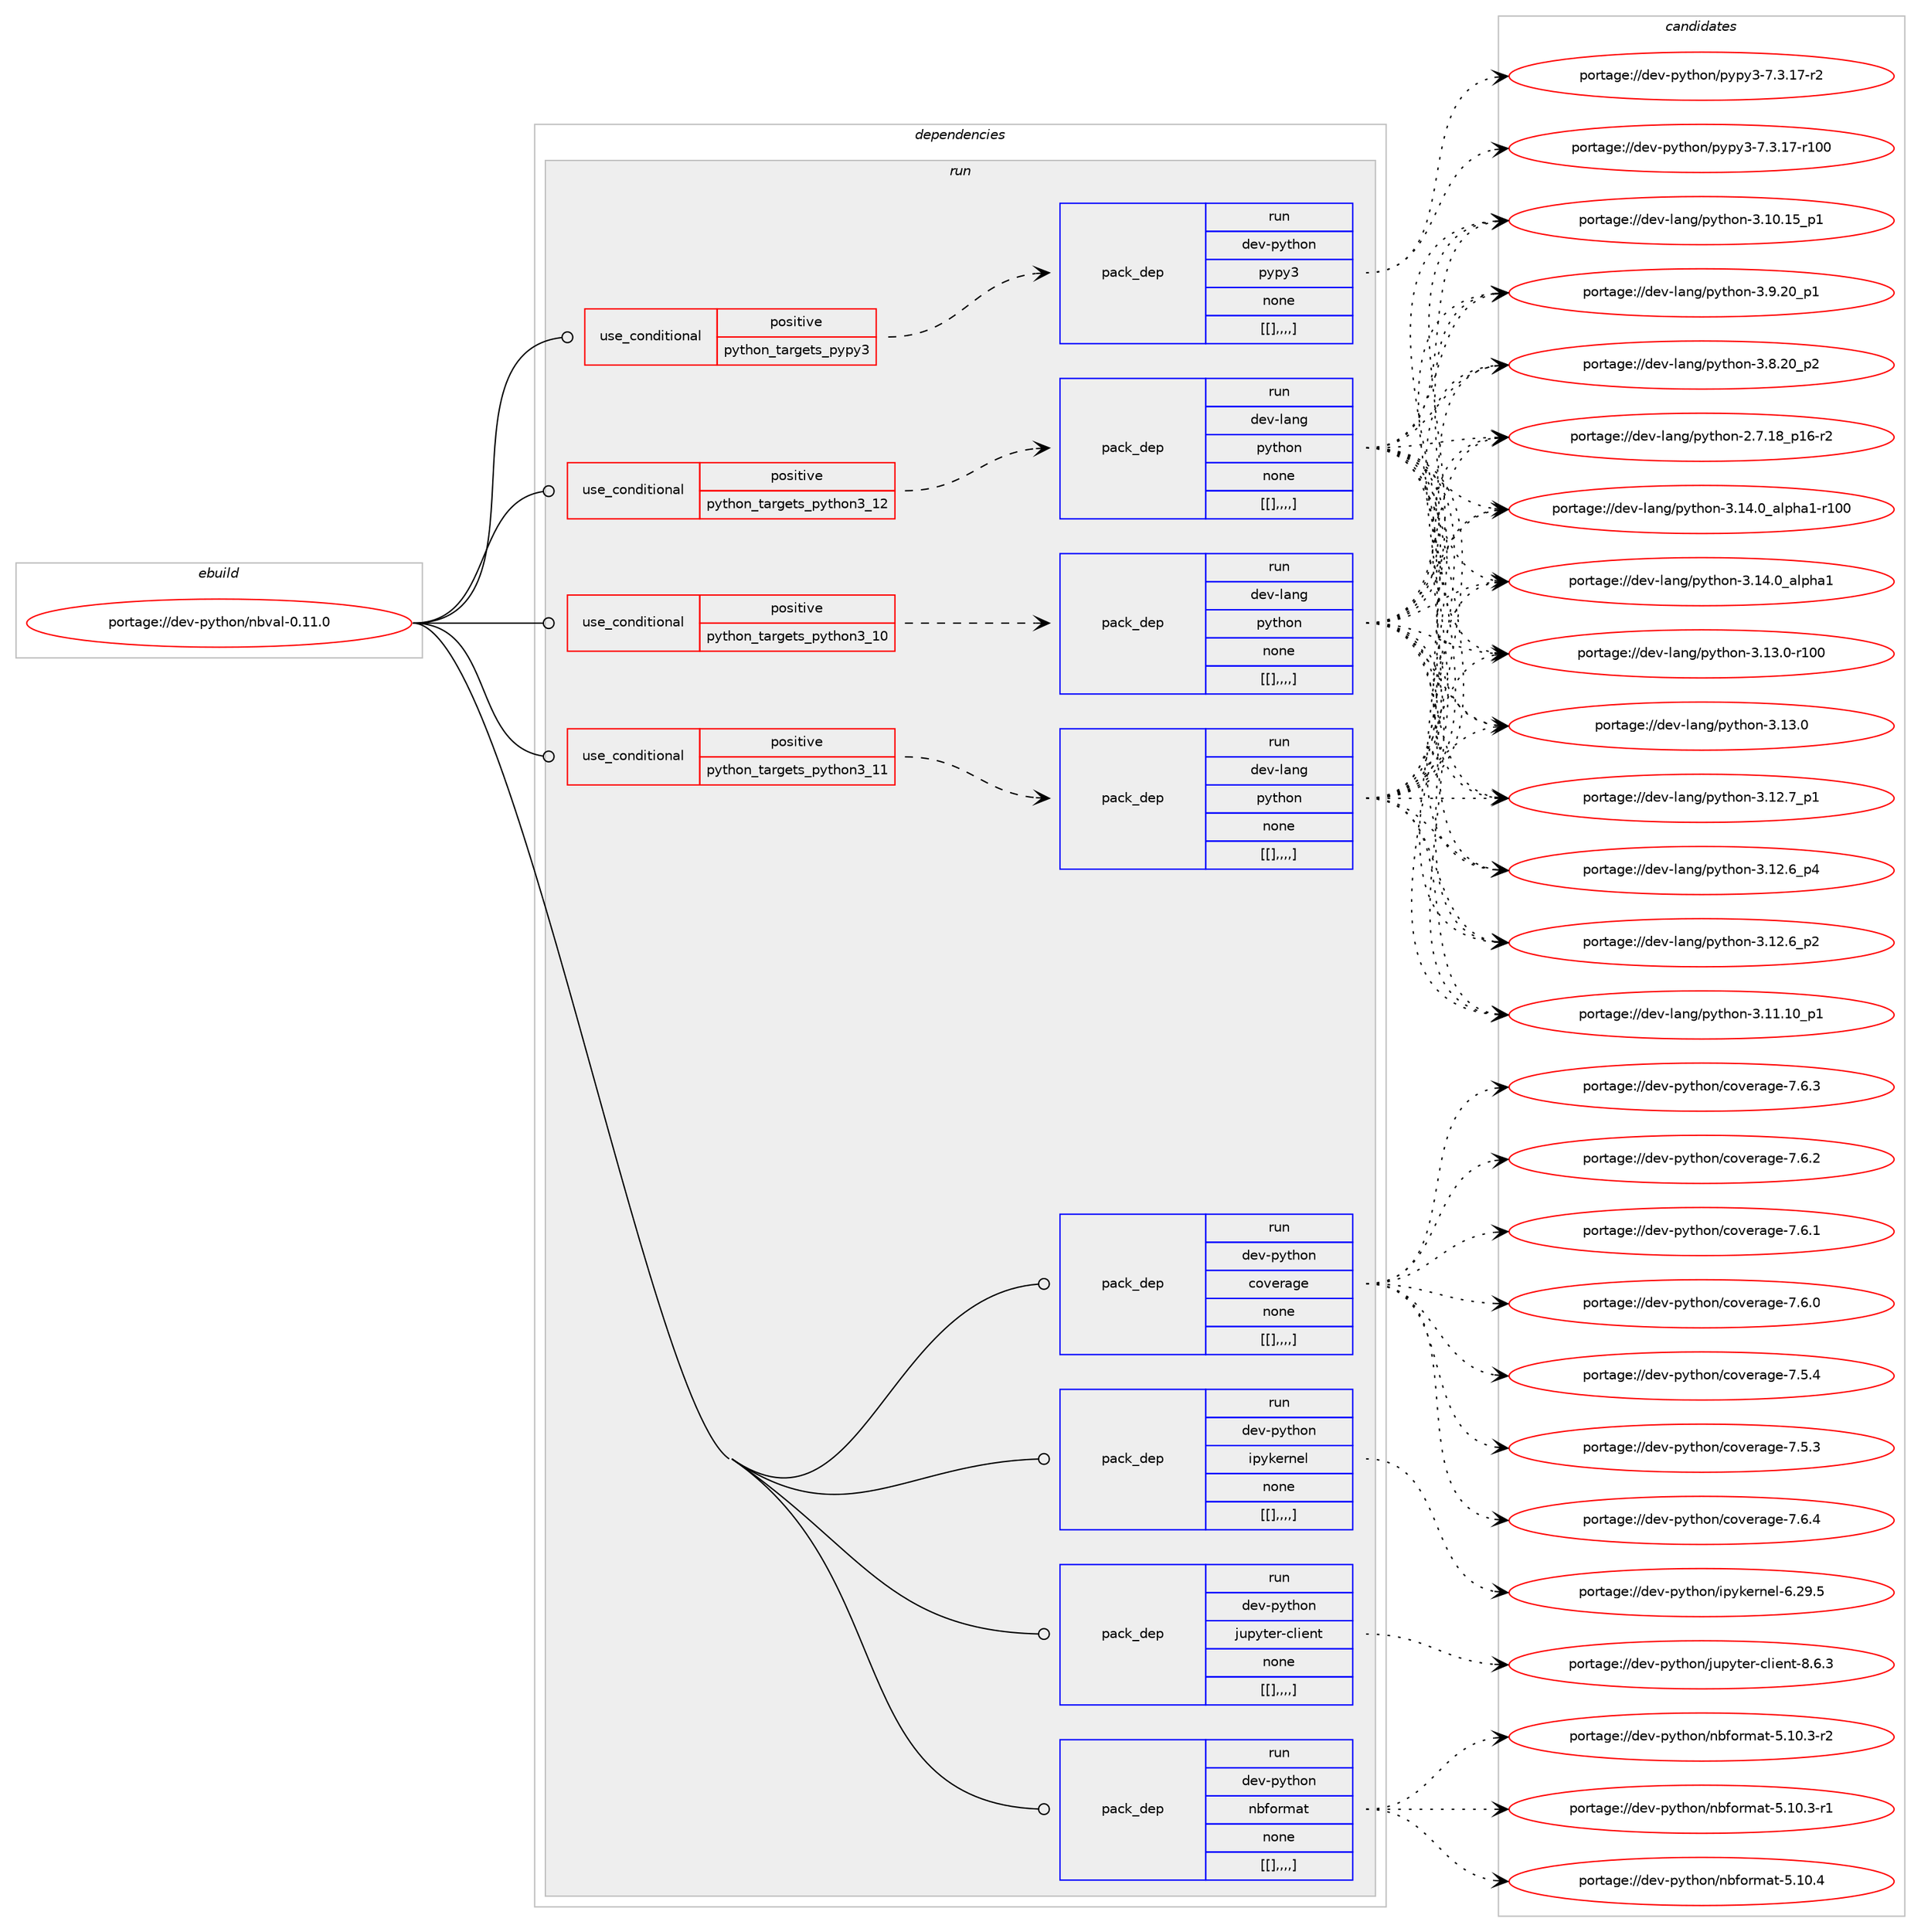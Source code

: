 digraph prolog {

# *************
# Graph options
# *************

newrank=true;
concentrate=true;
compound=true;
graph [rankdir=LR,fontname=Helvetica,fontsize=10,ranksep=1.5];#, ranksep=2.5, nodesep=0.2];
edge  [arrowhead=vee];
node  [fontname=Helvetica,fontsize=10];

# **********
# The ebuild
# **********

subgraph cluster_leftcol {
color=gray;
label=<<i>ebuild</i>>;
id [label="portage://dev-python/nbval-0.11.0", color=red, width=4, href="../dev-python/nbval-0.11.0.svg"];
}

# ****************
# The dependencies
# ****************

subgraph cluster_midcol {
color=gray;
label=<<i>dependencies</i>>;
subgraph cluster_compile {
fillcolor="#eeeeee";
style=filled;
label=<<i>compile</i>>;
}
subgraph cluster_compileandrun {
fillcolor="#eeeeee";
style=filled;
label=<<i>compile and run</i>>;
}
subgraph cluster_run {
fillcolor="#eeeeee";
style=filled;
label=<<i>run</i>>;
subgraph cond37534 {
dependency158111 [label=<<TABLE BORDER="0" CELLBORDER="1" CELLSPACING="0" CELLPADDING="4"><TR><TD ROWSPAN="3" CELLPADDING="10">use_conditional</TD></TR><TR><TD>positive</TD></TR><TR><TD>python_targets_pypy3</TD></TR></TABLE>>, shape=none, color=red];
subgraph pack119265 {
dependency158116 [label=<<TABLE BORDER="0" CELLBORDER="1" CELLSPACING="0" CELLPADDING="4" WIDTH="220"><TR><TD ROWSPAN="6" CELLPADDING="30">pack_dep</TD></TR><TR><TD WIDTH="110">run</TD></TR><TR><TD>dev-python</TD></TR><TR><TD>pypy3</TD></TR><TR><TD>none</TD></TR><TR><TD>[[],,,,]</TD></TR></TABLE>>, shape=none, color=blue];
}
dependency158111:e -> dependency158116:w [weight=20,style="dashed",arrowhead="vee"];
}
id:e -> dependency158111:w [weight=20,style="solid",arrowhead="odot"];
subgraph cond37540 {
dependency158125 [label=<<TABLE BORDER="0" CELLBORDER="1" CELLSPACING="0" CELLPADDING="4"><TR><TD ROWSPAN="3" CELLPADDING="10">use_conditional</TD></TR><TR><TD>positive</TD></TR><TR><TD>python_targets_python3_10</TD></TR></TABLE>>, shape=none, color=red];
subgraph pack119281 {
dependency158145 [label=<<TABLE BORDER="0" CELLBORDER="1" CELLSPACING="0" CELLPADDING="4" WIDTH="220"><TR><TD ROWSPAN="6" CELLPADDING="30">pack_dep</TD></TR><TR><TD WIDTH="110">run</TD></TR><TR><TD>dev-lang</TD></TR><TR><TD>python</TD></TR><TR><TD>none</TD></TR><TR><TD>[[],,,,]</TD></TR></TABLE>>, shape=none, color=blue];
}
dependency158125:e -> dependency158145:w [weight=20,style="dashed",arrowhead="vee"];
}
id:e -> dependency158125:w [weight=20,style="solid",arrowhead="odot"];
subgraph cond37560 {
dependency158269 [label=<<TABLE BORDER="0" CELLBORDER="1" CELLSPACING="0" CELLPADDING="4"><TR><TD ROWSPAN="3" CELLPADDING="10">use_conditional</TD></TR><TR><TD>positive</TD></TR><TR><TD>python_targets_python3_11</TD></TR></TABLE>>, shape=none, color=red];
subgraph pack119363 {
dependency158273 [label=<<TABLE BORDER="0" CELLBORDER="1" CELLSPACING="0" CELLPADDING="4" WIDTH="220"><TR><TD ROWSPAN="6" CELLPADDING="30">pack_dep</TD></TR><TR><TD WIDTH="110">run</TD></TR><TR><TD>dev-lang</TD></TR><TR><TD>python</TD></TR><TR><TD>none</TD></TR><TR><TD>[[],,,,]</TD></TR></TABLE>>, shape=none, color=blue];
}
dependency158269:e -> dependency158273:w [weight=20,style="dashed",arrowhead="vee"];
}
id:e -> dependency158269:w [weight=20,style="solid",arrowhead="odot"];
subgraph cond37600 {
dependency158300 [label=<<TABLE BORDER="0" CELLBORDER="1" CELLSPACING="0" CELLPADDING="4"><TR><TD ROWSPAN="3" CELLPADDING="10">use_conditional</TD></TR><TR><TD>positive</TD></TR><TR><TD>python_targets_python3_12</TD></TR></TABLE>>, shape=none, color=red];
subgraph pack119455 {
dependency158415 [label=<<TABLE BORDER="0" CELLBORDER="1" CELLSPACING="0" CELLPADDING="4" WIDTH="220"><TR><TD ROWSPAN="6" CELLPADDING="30">pack_dep</TD></TR><TR><TD WIDTH="110">run</TD></TR><TR><TD>dev-lang</TD></TR><TR><TD>python</TD></TR><TR><TD>none</TD></TR><TR><TD>[[],,,,]</TD></TR></TABLE>>, shape=none, color=blue];
}
dependency158300:e -> dependency158415:w [weight=20,style="dashed",arrowhead="vee"];
}
id:e -> dependency158300:w [weight=20,style="solid",arrowhead="odot"];
subgraph pack119468 {
dependency158475 [label=<<TABLE BORDER="0" CELLBORDER="1" CELLSPACING="0" CELLPADDING="4" WIDTH="220"><TR><TD ROWSPAN="6" CELLPADDING="30">pack_dep</TD></TR><TR><TD WIDTH="110">run</TD></TR><TR><TD>dev-python</TD></TR><TR><TD>coverage</TD></TR><TR><TD>none</TD></TR><TR><TD>[[],,,,]</TD></TR></TABLE>>, shape=none, color=blue];
}
id:e -> dependency158475:w [weight=20,style="solid",arrowhead="odot"];
subgraph pack119502 {
dependency158503 [label=<<TABLE BORDER="0" CELLBORDER="1" CELLSPACING="0" CELLPADDING="4" WIDTH="220"><TR><TD ROWSPAN="6" CELLPADDING="30">pack_dep</TD></TR><TR><TD WIDTH="110">run</TD></TR><TR><TD>dev-python</TD></TR><TR><TD>ipykernel</TD></TR><TR><TD>none</TD></TR><TR><TD>[[],,,,]</TD></TR></TABLE>>, shape=none, color=blue];
}
id:e -> dependency158503:w [weight=20,style="solid",arrowhead="odot"];
subgraph pack119521 {
dependency158509 [label=<<TABLE BORDER="0" CELLBORDER="1" CELLSPACING="0" CELLPADDING="4" WIDTH="220"><TR><TD ROWSPAN="6" CELLPADDING="30">pack_dep</TD></TR><TR><TD WIDTH="110">run</TD></TR><TR><TD>dev-python</TD></TR><TR><TD>jupyter-client</TD></TR><TR><TD>none</TD></TR><TR><TD>[[],,,,]</TD></TR></TABLE>>, shape=none, color=blue];
}
id:e -> dependency158509:w [weight=20,style="solid",arrowhead="odot"];
subgraph pack119523 {
dependency158530 [label=<<TABLE BORDER="0" CELLBORDER="1" CELLSPACING="0" CELLPADDING="4" WIDTH="220"><TR><TD ROWSPAN="6" CELLPADDING="30">pack_dep</TD></TR><TR><TD WIDTH="110">run</TD></TR><TR><TD>dev-python</TD></TR><TR><TD>nbformat</TD></TR><TR><TD>none</TD></TR><TR><TD>[[],,,,]</TD></TR></TABLE>>, shape=none, color=blue];
}
id:e -> dependency158530:w [weight=20,style="solid",arrowhead="odot"];
}
}

# **************
# The candidates
# **************

subgraph cluster_choices {
rank=same;
color=gray;
label=<<i>candidates</i>>;

subgraph choice119144 {
color=black;
nodesep=1;
choice100101118451121211161041111104711212111212151455546514649554511450 [label="portage://dev-python/pypy3-7.3.17-r2", color=red, width=4,href="../dev-python/pypy3-7.3.17-r2.svg"];
choice1001011184511212111610411111047112121112121514555465146495545114494848 [label="portage://dev-python/pypy3-7.3.17-r100", color=red, width=4,href="../dev-python/pypy3-7.3.17-r100.svg"];
dependency158116:e -> choice100101118451121211161041111104711212111212151455546514649554511450:w [style=dotted,weight="100"];
dependency158116:e -> choice1001011184511212111610411111047112121112121514555465146495545114494848:w [style=dotted,weight="100"];
}
subgraph choice119161 {
color=black;
nodesep=1;
choice100101118451089711010347112121116104111110455146495246489597108112104974945114494848 [label="portage://dev-lang/python-3.14.0_alpha1-r100", color=red, width=4,href="../dev-lang/python-3.14.0_alpha1-r100.svg"];
choice1001011184510897110103471121211161041111104551464952464895971081121049749 [label="portage://dev-lang/python-3.14.0_alpha1", color=red, width=4,href="../dev-lang/python-3.14.0_alpha1.svg"];
choice1001011184510897110103471121211161041111104551464951464845114494848 [label="portage://dev-lang/python-3.13.0-r100", color=red, width=4,href="../dev-lang/python-3.13.0-r100.svg"];
choice10010111845108971101034711212111610411111045514649514648 [label="portage://dev-lang/python-3.13.0", color=red, width=4,href="../dev-lang/python-3.13.0.svg"];
choice100101118451089711010347112121116104111110455146495046559511249 [label="portage://dev-lang/python-3.12.7_p1", color=red, width=4,href="../dev-lang/python-3.12.7_p1.svg"];
choice100101118451089711010347112121116104111110455146495046549511252 [label="portage://dev-lang/python-3.12.6_p4", color=red, width=4,href="../dev-lang/python-3.12.6_p4.svg"];
choice100101118451089711010347112121116104111110455146495046549511250 [label="portage://dev-lang/python-3.12.6_p2", color=red, width=4,href="../dev-lang/python-3.12.6_p2.svg"];
choice10010111845108971101034711212111610411111045514649494649489511249 [label="portage://dev-lang/python-3.11.10_p1", color=red, width=4,href="../dev-lang/python-3.11.10_p1.svg"];
choice10010111845108971101034711212111610411111045514649484649539511249 [label="portage://dev-lang/python-3.10.15_p1", color=red, width=4,href="../dev-lang/python-3.10.15_p1.svg"];
choice100101118451089711010347112121116104111110455146574650489511249 [label="portage://dev-lang/python-3.9.20_p1", color=red, width=4,href="../dev-lang/python-3.9.20_p1.svg"];
choice100101118451089711010347112121116104111110455146564650489511250 [label="portage://dev-lang/python-3.8.20_p2", color=red, width=4,href="../dev-lang/python-3.8.20_p2.svg"];
choice100101118451089711010347112121116104111110455046554649569511249544511450 [label="portage://dev-lang/python-2.7.18_p16-r2", color=red, width=4,href="../dev-lang/python-2.7.18_p16-r2.svg"];
dependency158145:e -> choice100101118451089711010347112121116104111110455146495246489597108112104974945114494848:w [style=dotted,weight="100"];
dependency158145:e -> choice1001011184510897110103471121211161041111104551464952464895971081121049749:w [style=dotted,weight="100"];
dependency158145:e -> choice1001011184510897110103471121211161041111104551464951464845114494848:w [style=dotted,weight="100"];
dependency158145:e -> choice10010111845108971101034711212111610411111045514649514648:w [style=dotted,weight="100"];
dependency158145:e -> choice100101118451089711010347112121116104111110455146495046559511249:w [style=dotted,weight="100"];
dependency158145:e -> choice100101118451089711010347112121116104111110455146495046549511252:w [style=dotted,weight="100"];
dependency158145:e -> choice100101118451089711010347112121116104111110455146495046549511250:w [style=dotted,weight="100"];
dependency158145:e -> choice10010111845108971101034711212111610411111045514649494649489511249:w [style=dotted,weight="100"];
dependency158145:e -> choice10010111845108971101034711212111610411111045514649484649539511249:w [style=dotted,weight="100"];
dependency158145:e -> choice100101118451089711010347112121116104111110455146574650489511249:w [style=dotted,weight="100"];
dependency158145:e -> choice100101118451089711010347112121116104111110455146564650489511250:w [style=dotted,weight="100"];
dependency158145:e -> choice100101118451089711010347112121116104111110455046554649569511249544511450:w [style=dotted,weight="100"];
}
subgraph choice119180 {
color=black;
nodesep=1;
choice100101118451089711010347112121116104111110455146495246489597108112104974945114494848 [label="portage://dev-lang/python-3.14.0_alpha1-r100", color=red, width=4,href="../dev-lang/python-3.14.0_alpha1-r100.svg"];
choice1001011184510897110103471121211161041111104551464952464895971081121049749 [label="portage://dev-lang/python-3.14.0_alpha1", color=red, width=4,href="../dev-lang/python-3.14.0_alpha1.svg"];
choice1001011184510897110103471121211161041111104551464951464845114494848 [label="portage://dev-lang/python-3.13.0-r100", color=red, width=4,href="../dev-lang/python-3.13.0-r100.svg"];
choice10010111845108971101034711212111610411111045514649514648 [label="portage://dev-lang/python-3.13.0", color=red, width=4,href="../dev-lang/python-3.13.0.svg"];
choice100101118451089711010347112121116104111110455146495046559511249 [label="portage://dev-lang/python-3.12.7_p1", color=red, width=4,href="../dev-lang/python-3.12.7_p1.svg"];
choice100101118451089711010347112121116104111110455146495046549511252 [label="portage://dev-lang/python-3.12.6_p4", color=red, width=4,href="../dev-lang/python-3.12.6_p4.svg"];
choice100101118451089711010347112121116104111110455146495046549511250 [label="portage://dev-lang/python-3.12.6_p2", color=red, width=4,href="../dev-lang/python-3.12.6_p2.svg"];
choice10010111845108971101034711212111610411111045514649494649489511249 [label="portage://dev-lang/python-3.11.10_p1", color=red, width=4,href="../dev-lang/python-3.11.10_p1.svg"];
choice10010111845108971101034711212111610411111045514649484649539511249 [label="portage://dev-lang/python-3.10.15_p1", color=red, width=4,href="../dev-lang/python-3.10.15_p1.svg"];
choice100101118451089711010347112121116104111110455146574650489511249 [label="portage://dev-lang/python-3.9.20_p1", color=red, width=4,href="../dev-lang/python-3.9.20_p1.svg"];
choice100101118451089711010347112121116104111110455146564650489511250 [label="portage://dev-lang/python-3.8.20_p2", color=red, width=4,href="../dev-lang/python-3.8.20_p2.svg"];
choice100101118451089711010347112121116104111110455046554649569511249544511450 [label="portage://dev-lang/python-2.7.18_p16-r2", color=red, width=4,href="../dev-lang/python-2.7.18_p16-r2.svg"];
dependency158273:e -> choice100101118451089711010347112121116104111110455146495246489597108112104974945114494848:w [style=dotted,weight="100"];
dependency158273:e -> choice1001011184510897110103471121211161041111104551464952464895971081121049749:w [style=dotted,weight="100"];
dependency158273:e -> choice1001011184510897110103471121211161041111104551464951464845114494848:w [style=dotted,weight="100"];
dependency158273:e -> choice10010111845108971101034711212111610411111045514649514648:w [style=dotted,weight="100"];
dependency158273:e -> choice100101118451089711010347112121116104111110455146495046559511249:w [style=dotted,weight="100"];
dependency158273:e -> choice100101118451089711010347112121116104111110455146495046549511252:w [style=dotted,weight="100"];
dependency158273:e -> choice100101118451089711010347112121116104111110455146495046549511250:w [style=dotted,weight="100"];
dependency158273:e -> choice10010111845108971101034711212111610411111045514649494649489511249:w [style=dotted,weight="100"];
dependency158273:e -> choice10010111845108971101034711212111610411111045514649484649539511249:w [style=dotted,weight="100"];
dependency158273:e -> choice100101118451089711010347112121116104111110455146574650489511249:w [style=dotted,weight="100"];
dependency158273:e -> choice100101118451089711010347112121116104111110455146564650489511250:w [style=dotted,weight="100"];
dependency158273:e -> choice100101118451089711010347112121116104111110455046554649569511249544511450:w [style=dotted,weight="100"];
}
subgraph choice119199 {
color=black;
nodesep=1;
choice100101118451089711010347112121116104111110455146495246489597108112104974945114494848 [label="portage://dev-lang/python-3.14.0_alpha1-r100", color=red, width=4,href="../dev-lang/python-3.14.0_alpha1-r100.svg"];
choice1001011184510897110103471121211161041111104551464952464895971081121049749 [label="portage://dev-lang/python-3.14.0_alpha1", color=red, width=4,href="../dev-lang/python-3.14.0_alpha1.svg"];
choice1001011184510897110103471121211161041111104551464951464845114494848 [label="portage://dev-lang/python-3.13.0-r100", color=red, width=4,href="../dev-lang/python-3.13.0-r100.svg"];
choice10010111845108971101034711212111610411111045514649514648 [label="portage://dev-lang/python-3.13.0", color=red, width=4,href="../dev-lang/python-3.13.0.svg"];
choice100101118451089711010347112121116104111110455146495046559511249 [label="portage://dev-lang/python-3.12.7_p1", color=red, width=4,href="../dev-lang/python-3.12.7_p1.svg"];
choice100101118451089711010347112121116104111110455146495046549511252 [label="portage://dev-lang/python-3.12.6_p4", color=red, width=4,href="../dev-lang/python-3.12.6_p4.svg"];
choice100101118451089711010347112121116104111110455146495046549511250 [label="portage://dev-lang/python-3.12.6_p2", color=red, width=4,href="../dev-lang/python-3.12.6_p2.svg"];
choice10010111845108971101034711212111610411111045514649494649489511249 [label="portage://dev-lang/python-3.11.10_p1", color=red, width=4,href="../dev-lang/python-3.11.10_p1.svg"];
choice10010111845108971101034711212111610411111045514649484649539511249 [label="portage://dev-lang/python-3.10.15_p1", color=red, width=4,href="../dev-lang/python-3.10.15_p1.svg"];
choice100101118451089711010347112121116104111110455146574650489511249 [label="portage://dev-lang/python-3.9.20_p1", color=red, width=4,href="../dev-lang/python-3.9.20_p1.svg"];
choice100101118451089711010347112121116104111110455146564650489511250 [label="portage://dev-lang/python-3.8.20_p2", color=red, width=4,href="../dev-lang/python-3.8.20_p2.svg"];
choice100101118451089711010347112121116104111110455046554649569511249544511450 [label="portage://dev-lang/python-2.7.18_p16-r2", color=red, width=4,href="../dev-lang/python-2.7.18_p16-r2.svg"];
dependency158415:e -> choice100101118451089711010347112121116104111110455146495246489597108112104974945114494848:w [style=dotted,weight="100"];
dependency158415:e -> choice1001011184510897110103471121211161041111104551464952464895971081121049749:w [style=dotted,weight="100"];
dependency158415:e -> choice1001011184510897110103471121211161041111104551464951464845114494848:w [style=dotted,weight="100"];
dependency158415:e -> choice10010111845108971101034711212111610411111045514649514648:w [style=dotted,weight="100"];
dependency158415:e -> choice100101118451089711010347112121116104111110455146495046559511249:w [style=dotted,weight="100"];
dependency158415:e -> choice100101118451089711010347112121116104111110455146495046549511252:w [style=dotted,weight="100"];
dependency158415:e -> choice100101118451089711010347112121116104111110455146495046549511250:w [style=dotted,weight="100"];
dependency158415:e -> choice10010111845108971101034711212111610411111045514649494649489511249:w [style=dotted,weight="100"];
dependency158415:e -> choice10010111845108971101034711212111610411111045514649484649539511249:w [style=dotted,weight="100"];
dependency158415:e -> choice100101118451089711010347112121116104111110455146574650489511249:w [style=dotted,weight="100"];
dependency158415:e -> choice100101118451089711010347112121116104111110455146564650489511250:w [style=dotted,weight="100"];
dependency158415:e -> choice100101118451089711010347112121116104111110455046554649569511249544511450:w [style=dotted,weight="100"];
}
subgraph choice119215 {
color=black;
nodesep=1;
choice10010111845112121116104111110479911111810111497103101455546544652 [label="portage://dev-python/coverage-7.6.4", color=red, width=4,href="../dev-python/coverage-7.6.4.svg"];
choice10010111845112121116104111110479911111810111497103101455546544651 [label="portage://dev-python/coverage-7.6.3", color=red, width=4,href="../dev-python/coverage-7.6.3.svg"];
choice10010111845112121116104111110479911111810111497103101455546544650 [label="portage://dev-python/coverage-7.6.2", color=red, width=4,href="../dev-python/coverage-7.6.2.svg"];
choice10010111845112121116104111110479911111810111497103101455546544649 [label="portage://dev-python/coverage-7.6.1", color=red, width=4,href="../dev-python/coverage-7.6.1.svg"];
choice10010111845112121116104111110479911111810111497103101455546544648 [label="portage://dev-python/coverage-7.6.0", color=red, width=4,href="../dev-python/coverage-7.6.0.svg"];
choice10010111845112121116104111110479911111810111497103101455546534652 [label="portage://dev-python/coverage-7.5.4", color=red, width=4,href="../dev-python/coverage-7.5.4.svg"];
choice10010111845112121116104111110479911111810111497103101455546534651 [label="portage://dev-python/coverage-7.5.3", color=red, width=4,href="../dev-python/coverage-7.5.3.svg"];
dependency158475:e -> choice10010111845112121116104111110479911111810111497103101455546544652:w [style=dotted,weight="100"];
dependency158475:e -> choice10010111845112121116104111110479911111810111497103101455546544651:w [style=dotted,weight="100"];
dependency158475:e -> choice10010111845112121116104111110479911111810111497103101455546544650:w [style=dotted,weight="100"];
dependency158475:e -> choice10010111845112121116104111110479911111810111497103101455546544649:w [style=dotted,weight="100"];
dependency158475:e -> choice10010111845112121116104111110479911111810111497103101455546544648:w [style=dotted,weight="100"];
dependency158475:e -> choice10010111845112121116104111110479911111810111497103101455546534652:w [style=dotted,weight="100"];
dependency158475:e -> choice10010111845112121116104111110479911111810111497103101455546534651:w [style=dotted,weight="100"];
}
subgraph choice119227 {
color=black;
nodesep=1;
choice100101118451121211161041111104710511212110710111411010110845544650574653 [label="portage://dev-python/ipykernel-6.29.5", color=red, width=4,href="../dev-python/ipykernel-6.29.5.svg"];
dependency158503:e -> choice100101118451121211161041111104710511212110710111411010110845544650574653:w [style=dotted,weight="100"];
}
subgraph choice119261 {
color=black;
nodesep=1;
choice10010111845112121116104111110471061171121211161011144599108105101110116455646544651 [label="portage://dev-python/jupyter-client-8.6.3", color=red, width=4,href="../dev-python/jupyter-client-8.6.3.svg"];
dependency158509:e -> choice10010111845112121116104111110471061171121211161011144599108105101110116455646544651:w [style=dotted,weight="100"];
}
subgraph choice119266 {
color=black;
nodesep=1;
choice1001011184511212111610411111047110981021111141099711645534649484652 [label="portage://dev-python/nbformat-5.10.4", color=red, width=4,href="../dev-python/nbformat-5.10.4.svg"];
choice10010111845112121116104111110471109810211111410997116455346494846514511450 [label="portage://dev-python/nbformat-5.10.3-r2", color=red, width=4,href="../dev-python/nbformat-5.10.3-r2.svg"];
choice10010111845112121116104111110471109810211111410997116455346494846514511449 [label="portage://dev-python/nbformat-5.10.3-r1", color=red, width=4,href="../dev-python/nbformat-5.10.3-r1.svg"];
dependency158530:e -> choice1001011184511212111610411111047110981021111141099711645534649484652:w [style=dotted,weight="100"];
dependency158530:e -> choice10010111845112121116104111110471109810211111410997116455346494846514511450:w [style=dotted,weight="100"];
dependency158530:e -> choice10010111845112121116104111110471109810211111410997116455346494846514511449:w [style=dotted,weight="100"];
}
}

}
